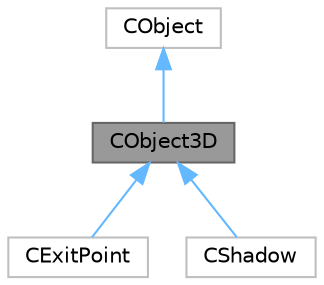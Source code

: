 digraph "CObject3D"
{
 // LATEX_PDF_SIZE
  bgcolor="transparent";
  edge [fontname=Helvetica,fontsize=10,labelfontname=Helvetica,labelfontsize=10];
  node [fontname=Helvetica,fontsize=10,shape=box,height=0.2,width=0.4];
  Node1 [id="Node000001",label="CObject3D",height=0.2,width=0.4,color="gray40", fillcolor="grey60", style="filled", fontcolor="black",tooltip=" "];
  Node2 -> Node1 [id="edge4_Node000001_Node000002",dir="back",color="steelblue1",style="solid",tooltip=" "];
  Node2 [id="Node000002",label="CObject",height=0.2,width=0.4,color="grey75", fillcolor="white", style="filled",URL="$class_c_object.html",tooltip=" "];
  Node1 -> Node3 [id="edge5_Node000001_Node000003",dir="back",color="steelblue1",style="solid",tooltip=" "];
  Node3 [id="Node000003",label="CExitPoint",height=0.2,width=0.4,color="grey75", fillcolor="white", style="filled",URL="$class_c_exit_point.html",tooltip=" "];
  Node1 -> Node4 [id="edge6_Node000001_Node000004",dir="back",color="steelblue1",style="solid",tooltip=" "];
  Node4 [id="Node000004",label="CShadow",height=0.2,width=0.4,color="grey75", fillcolor="white", style="filled",URL="$class_c_shadow.html",tooltip=" "];
}
